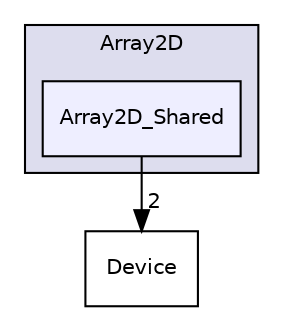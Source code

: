 digraph "Array2D/Array2D_Shared" {
  bgcolor=transparent;
  compound=true
  node [ fontsize="10", fontname="Helvetica"];
  edge [ labelfontsize="10", labelfontname="Helvetica"];
  subgraph clusterdir_224ac7b824186f4773522b8bb0743517 {
    graph [ bgcolor="#ddddee", pencolor="black", label="Array2D" fontname="Helvetica", fontsize="10", URL="dir_224ac7b824186f4773522b8bb0743517.html"]
  dir_f544caf13974911bd88875a479180312 [shape=box, label="Array2D_Shared", style="filled", fillcolor="#eeeeff", pencolor="black", URL="dir_f544caf13974911bd88875a479180312.html"];
  }
  dir_737e998198a830156af4433d00da986d [shape=box label="Device" URL="dir_737e998198a830156af4433d00da986d.html"];
  dir_f544caf13974911bd88875a479180312->dir_737e998198a830156af4433d00da986d [headlabel="2", labeldistance=1.5 headhref="dir_000005_000006.html"];
}

